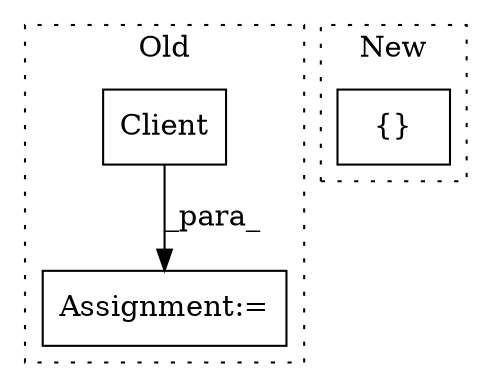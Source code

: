 digraph G {
subgraph cluster0 {
1 [label="Client" a="32" s="2199" l="8" shape="box"];
3 [label="Assignment:=" a="7" s="2542" l="1" shape="box"];
label = "Old";
style="dotted";
}
subgraph cluster1 {
2 [label="{}" a="4" s="2110,2121" l="1,1" shape="box"];
label = "New";
style="dotted";
}
1 -> 3 [label="_para_"];
}